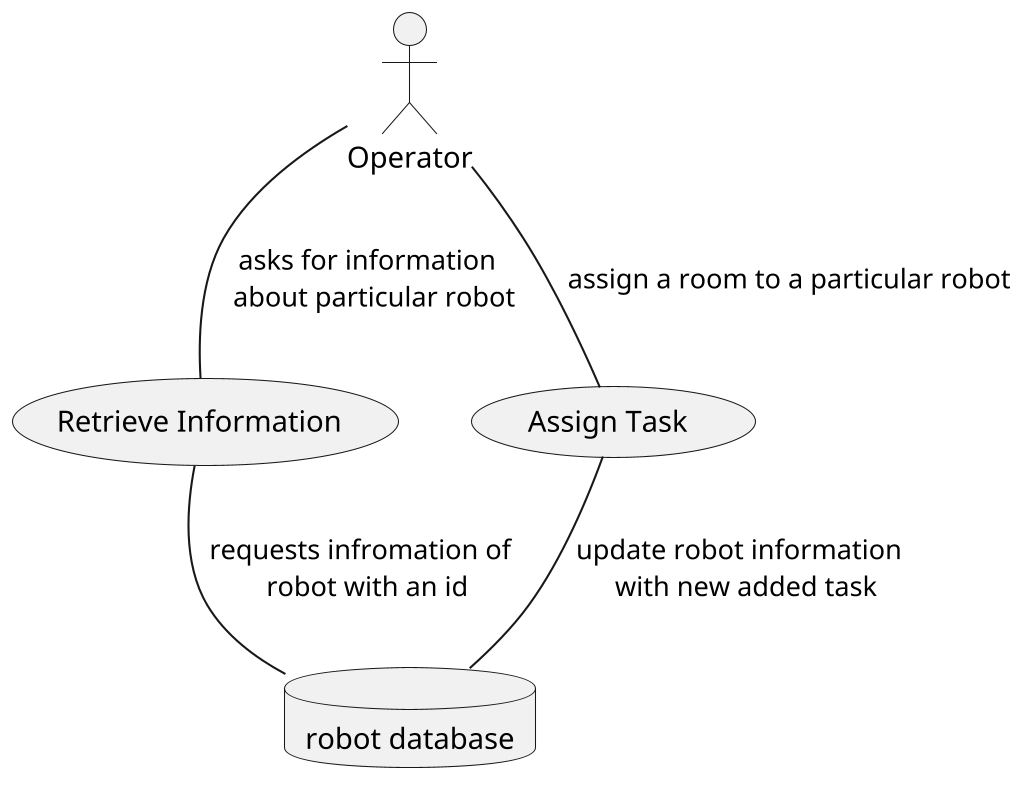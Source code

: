 
@startuml ABasicUseCase

'UML Design Logistics
skinparam dpi 200
skinparam DefaultFontName Inconsolata

'Actors
actor Operator

'Usecases
usecase "Retrieve Information" as retrieveInformation
usecase "Assign Task" as assignTask

'Databases
database "robot database" as robot_database 

'Relationships
Operator -- retrieveInformation : "asks for information \n about particular robot"
Operator -- assignTask : "assign a room to a particular robot"
retrieveInformation -- robot_database : "requests infromation of \n robot with an id"
assignTask -- robot_database : "update robot information \n with new added task"

'Legend 
'Syntax from: https://stackoverflow.com/questions/30999290/how-to-generate-a-legend-with-colors-in-plantuml
' legend right
'     |Color| Type |
'     |<#red>| Assign Task to Robot|
'     |<#0099CC>| Retrieve Information about Robot|
' endlegend

@enduml


